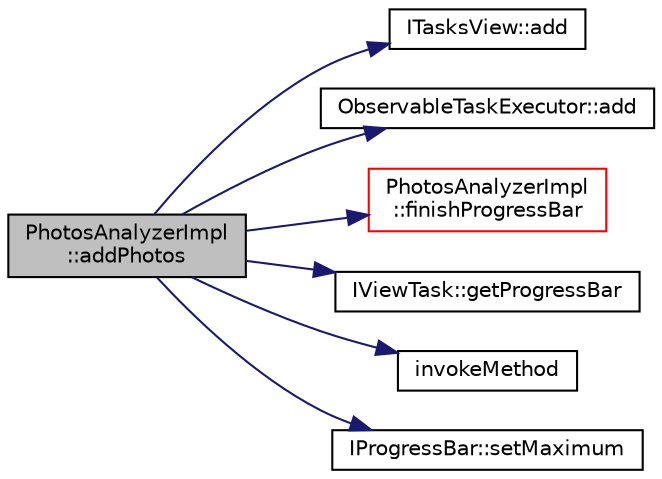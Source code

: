 digraph "PhotosAnalyzerImpl::addPhotos"
{
 // LATEX_PDF_SIZE
  edge [fontname="Helvetica",fontsize="10",labelfontname="Helvetica",labelfontsize="10"];
  node [fontname="Helvetica",fontsize="10",shape=record];
  rankdir="LR";
  Node1 [label="PhotosAnalyzerImpl\l::addPhotos",height=0.2,width=0.4,color="black", fillcolor="grey75", style="filled", fontcolor="black",tooltip=" "];
  Node1 -> Node2 [color="midnightblue",fontsize="10",style="solid",fontname="Helvetica"];
  Node2 [label="ITasksView::add",height=0.2,width=0.4,color="black", fillcolor="white", style="filled",URL="$struct_i_tasks_view.html#aadf2f01469d699d6d27e639ac21b8f42",tooltip=" "];
  Node1 -> Node3 [color="midnightblue",fontsize="10",style="solid",fontname="Helvetica"];
  Node3 [label="ObservableTaskExecutor::add",height=0.2,width=0.4,color="black", fillcolor="white", style="filled",URL="$class_observable_task_executor.html#a45ae8c431e00a9e2b245ba2db9845d01",tooltip=" "];
  Node1 -> Node4 [color="midnightblue",fontsize="10",style="solid",fontname="Helvetica"];
  Node4 [label="PhotosAnalyzerImpl\l::finishProgressBar",height=0.2,width=0.4,color="red", fillcolor="white", style="filled",URL="$class_photos_analyzer_impl.html#a1afb35e229166eb4026401ff6f79bc59",tooltip=" "];
  Node1 -> Node6 [color="midnightblue",fontsize="10",style="solid",fontname="Helvetica"];
  Node6 [label="IViewTask::getProgressBar",height=0.2,width=0.4,color="black", fillcolor="white", style="filled",URL="$struct_i_view_task.html#a47bd4904399ead4672b9629e4a92f530",tooltip=" "];
  Node1 -> Node7 [color="midnightblue",fontsize="10",style="solid",fontname="Helvetica"];
  Node7 [label="invokeMethod",height=0.2,width=0.4,color="black", fillcolor="white", style="filled",URL="$function__wrappers_8hpp.html#a490d527749f8c569a8c39e5a9f90f898",tooltip=" "];
  Node1 -> Node8 [color="midnightblue",fontsize="10",style="solid",fontname="Helvetica"];
  Node8 [label="IProgressBar::setMaximum",height=0.2,width=0.4,color="black", fillcolor="white", style="filled",URL="$struct_i_progress_bar.html#ac4bcac50b4da4c963588d33615e84708",tooltip=" "];
}
